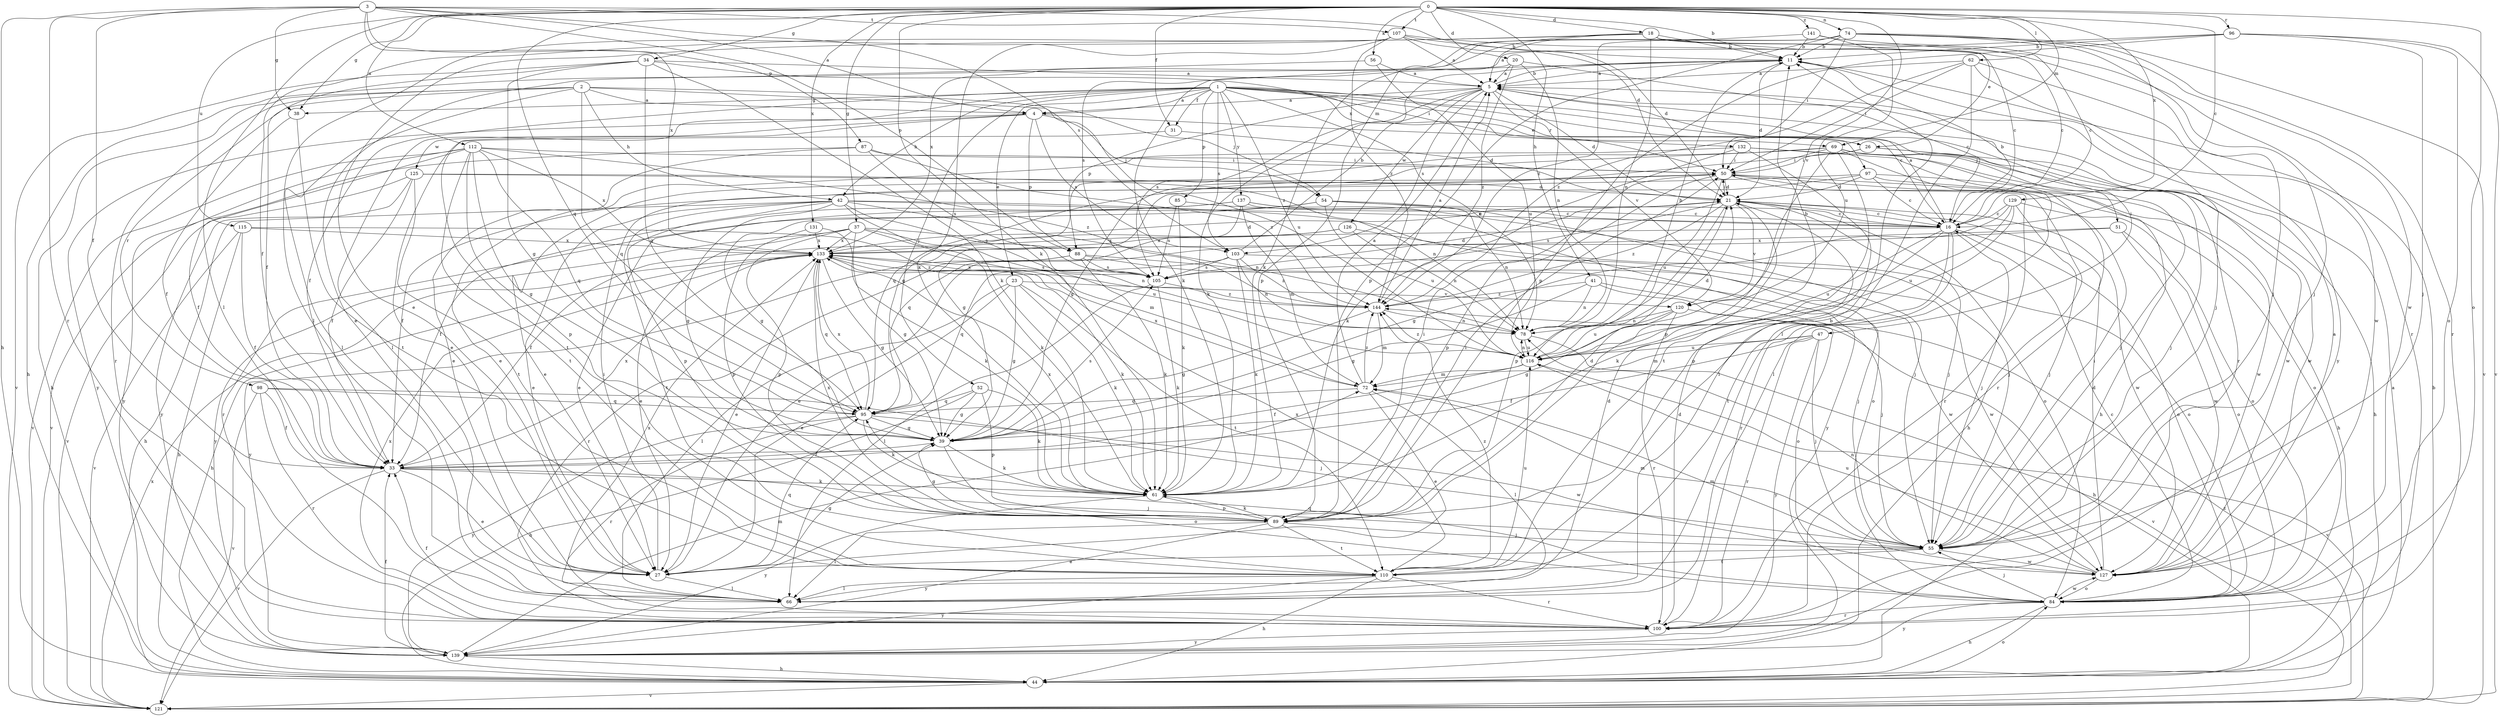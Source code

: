 strict digraph  {
0;
1;
2;
3;
4;
5;
11;
16;
18;
20;
21;
23;
26;
27;
31;
33;
34;
37;
38;
39;
41;
42;
44;
47;
50;
51;
52;
54;
55;
56;
61;
62;
66;
69;
72;
74;
78;
84;
85;
87;
88;
89;
95;
96;
97;
98;
100;
103;
105;
107;
110;
112;
115;
116;
120;
121;
125;
126;
127;
129;
131;
132;
133;
137;
139;
141;
144;
0 -> 11  [label=b];
0 -> 16  [label=c];
0 -> 18  [label=d];
0 -> 20  [label=d];
0 -> 31  [label=f];
0 -> 34  [label=g];
0 -> 37  [label=g];
0 -> 38  [label=g];
0 -> 41  [label=h];
0 -> 56  [label=k];
0 -> 61  [label=k];
0 -> 62  [label=l];
0 -> 66  [label=l];
0 -> 69  [label=m];
0 -> 74  [label=n];
0 -> 84  [label=o];
0 -> 95  [label=q];
0 -> 96  [label=r];
0 -> 107  [label=t];
0 -> 112  [label=u];
0 -> 115  [label=u];
0 -> 120  [label=v];
0 -> 129  [label=x];
0 -> 131  [label=x];
0 -> 141  [label=z];
1 -> 4  [label=a];
1 -> 16  [label=c];
1 -> 23  [label=e];
1 -> 31  [label=f];
1 -> 33  [label=f];
1 -> 38  [label=g];
1 -> 42  [label=h];
1 -> 47  [label=i];
1 -> 51  [label=j];
1 -> 52  [label=j];
1 -> 66  [label=l];
1 -> 69  [label=m];
1 -> 78  [label=n];
1 -> 85  [label=p];
1 -> 97  [label=r];
1 -> 103  [label=s];
1 -> 132  [label=x];
1 -> 137  [label=y];
1 -> 144  [label=z];
2 -> 4  [label=a];
2 -> 42  [label=h];
2 -> 44  [label=h];
2 -> 54  [label=j];
2 -> 66  [label=l];
2 -> 95  [label=q];
2 -> 98  [label=r];
2 -> 100  [label=r];
2 -> 116  [label=u];
3 -> 4  [label=a];
3 -> 21  [label=d];
3 -> 33  [label=f];
3 -> 38  [label=g];
3 -> 44  [label=h];
3 -> 87  [label=p];
3 -> 88  [label=p];
3 -> 100  [label=r];
3 -> 103  [label=s];
3 -> 107  [label=t];
3 -> 133  [label=x];
4 -> 26  [label=e];
4 -> 54  [label=j];
4 -> 88  [label=p];
4 -> 103  [label=s];
4 -> 110  [label=t];
4 -> 125  [label=w];
4 -> 139  [label=y];
5 -> 4  [label=a];
5 -> 11  [label=b];
5 -> 21  [label=d];
5 -> 61  [label=k];
5 -> 88  [label=p];
5 -> 100  [label=r];
5 -> 103  [label=s];
5 -> 105  [label=s];
5 -> 120  [label=v];
5 -> 126  [label=w];
11 -> 5  [label=a];
11 -> 21  [label=d];
11 -> 61  [label=k];
11 -> 127  [label=w];
16 -> 5  [label=a];
16 -> 11  [label=b];
16 -> 55  [label=j];
16 -> 61  [label=k];
16 -> 84  [label=o];
16 -> 100  [label=r];
16 -> 110  [label=t];
16 -> 116  [label=u];
16 -> 133  [label=x];
18 -> 5  [label=a];
18 -> 11  [label=b];
18 -> 16  [label=c];
18 -> 26  [label=e];
18 -> 27  [label=e];
18 -> 33  [label=f];
18 -> 55  [label=j];
18 -> 78  [label=n];
18 -> 89  [label=p];
18 -> 100  [label=r];
20 -> 5  [label=a];
20 -> 16  [label=c];
20 -> 27  [label=e];
20 -> 78  [label=n];
20 -> 144  [label=z];
21 -> 16  [label=c];
21 -> 50  [label=i];
21 -> 55  [label=j];
21 -> 84  [label=o];
21 -> 89  [label=p];
21 -> 105  [label=s];
21 -> 120  [label=v];
21 -> 127  [label=w];
21 -> 144  [label=z];
23 -> 27  [label=e];
23 -> 39  [label=g];
23 -> 61  [label=k];
23 -> 66  [label=l];
23 -> 110  [label=t];
23 -> 120  [label=v];
26 -> 50  [label=i];
26 -> 55  [label=j];
26 -> 95  [label=q];
26 -> 127  [label=w];
27 -> 39  [label=g];
27 -> 50  [label=i];
27 -> 66  [label=l];
27 -> 95  [label=q];
31 -> 21  [label=d];
31 -> 27  [label=e];
33 -> 27  [label=e];
33 -> 55  [label=j];
33 -> 61  [label=k];
33 -> 121  [label=v];
33 -> 133  [label=x];
34 -> 5  [label=a];
34 -> 33  [label=f];
34 -> 39  [label=g];
34 -> 50  [label=i];
34 -> 61  [label=k];
34 -> 95  [label=q];
34 -> 121  [label=v];
37 -> 27  [label=e];
37 -> 39  [label=g];
37 -> 72  [label=m];
37 -> 78  [label=n];
37 -> 89  [label=p];
37 -> 116  [label=u];
37 -> 133  [label=x];
37 -> 139  [label=y];
38 -> 33  [label=f];
38 -> 110  [label=t];
39 -> 33  [label=f];
39 -> 61  [label=k];
39 -> 84  [label=o];
39 -> 105  [label=s];
41 -> 39  [label=g];
41 -> 55  [label=j];
41 -> 78  [label=n];
41 -> 84  [label=o];
41 -> 144  [label=z];
42 -> 16  [label=c];
42 -> 27  [label=e];
42 -> 39  [label=g];
42 -> 44  [label=h];
42 -> 61  [label=k];
42 -> 78  [label=n];
42 -> 84  [label=o];
42 -> 89  [label=p];
42 -> 105  [label=s];
42 -> 110  [label=t];
44 -> 5  [label=a];
44 -> 84  [label=o];
44 -> 121  [label=v];
47 -> 33  [label=f];
47 -> 55  [label=j];
47 -> 72  [label=m];
47 -> 100  [label=r];
47 -> 116  [label=u];
47 -> 139  [label=y];
50 -> 21  [label=d];
50 -> 27  [label=e];
50 -> 44  [label=h];
50 -> 84  [label=o];
50 -> 89  [label=p];
50 -> 100  [label=r];
50 -> 116  [label=u];
51 -> 27  [label=e];
51 -> 84  [label=o];
51 -> 127  [label=w];
51 -> 133  [label=x];
52 -> 39  [label=g];
52 -> 44  [label=h];
52 -> 61  [label=k];
52 -> 89  [label=p];
52 -> 95  [label=q];
54 -> 16  [label=c];
54 -> 39  [label=g];
54 -> 55  [label=j];
54 -> 78  [label=n];
54 -> 100  [label=r];
54 -> 116  [label=u];
55 -> 27  [label=e];
55 -> 50  [label=i];
55 -> 72  [label=m];
55 -> 110  [label=t];
55 -> 127  [label=w];
56 -> 5  [label=a];
56 -> 44  [label=h];
56 -> 116  [label=u];
61 -> 50  [label=i];
61 -> 89  [label=p];
61 -> 133  [label=x];
61 -> 139  [label=y];
62 -> 5  [label=a];
62 -> 50  [label=i];
62 -> 55  [label=j];
62 -> 66  [label=l];
62 -> 139  [label=y];
62 -> 144  [label=z];
66 -> 21  [label=d];
66 -> 133  [label=x];
69 -> 39  [label=g];
69 -> 44  [label=h];
69 -> 50  [label=i];
69 -> 66  [label=l];
69 -> 89  [label=p];
69 -> 95  [label=q];
69 -> 100  [label=r];
69 -> 110  [label=t];
69 -> 127  [label=w];
72 -> 5  [label=a];
72 -> 27  [label=e];
72 -> 66  [label=l];
72 -> 95  [label=q];
72 -> 133  [label=x];
72 -> 144  [label=z];
74 -> 11  [label=b];
74 -> 50  [label=i];
74 -> 55  [label=j];
74 -> 89  [label=p];
74 -> 100  [label=r];
74 -> 105  [label=s];
74 -> 121  [label=v];
74 -> 127  [label=w];
74 -> 133  [label=x];
78 -> 11  [label=b];
78 -> 116  [label=u];
78 -> 121  [label=v];
84 -> 16  [label=c];
84 -> 44  [label=h];
84 -> 55  [label=j];
84 -> 95  [label=q];
84 -> 100  [label=r];
84 -> 127  [label=w];
84 -> 139  [label=y];
85 -> 16  [label=c];
85 -> 61  [label=k];
85 -> 105  [label=s];
87 -> 27  [label=e];
87 -> 50  [label=i];
87 -> 105  [label=s];
87 -> 121  [label=v];
87 -> 144  [label=z];
88 -> 55  [label=j];
88 -> 61  [label=k];
88 -> 100  [label=r];
88 -> 105  [label=s];
88 -> 127  [label=w];
88 -> 139  [label=y];
89 -> 21  [label=d];
89 -> 39  [label=g];
89 -> 50  [label=i];
89 -> 55  [label=j];
89 -> 61  [label=k];
89 -> 66  [label=l];
89 -> 110  [label=t];
89 -> 133  [label=x];
89 -> 139  [label=y];
95 -> 39  [label=g];
95 -> 61  [label=k];
95 -> 100  [label=r];
95 -> 127  [label=w];
95 -> 133  [label=x];
95 -> 139  [label=y];
96 -> 11  [label=b];
96 -> 55  [label=j];
96 -> 61  [label=k];
96 -> 84  [label=o];
96 -> 89  [label=p];
96 -> 121  [label=v];
97 -> 16  [label=c];
97 -> 21  [label=d];
97 -> 33  [label=f];
97 -> 39  [label=g];
97 -> 44  [label=h];
97 -> 127  [label=w];
98 -> 33  [label=f];
98 -> 55  [label=j];
98 -> 95  [label=q];
98 -> 100  [label=r];
98 -> 121  [label=v];
100 -> 21  [label=d];
100 -> 33  [label=f];
100 -> 133  [label=x];
100 -> 139  [label=y];
103 -> 11  [label=b];
103 -> 61  [label=k];
103 -> 78  [label=n];
103 -> 95  [label=q];
103 -> 105  [label=s];
103 -> 127  [label=w];
103 -> 144  [label=z];
105 -> 21  [label=d];
105 -> 61  [label=k];
105 -> 66  [label=l];
105 -> 133  [label=x];
105 -> 144  [label=z];
107 -> 5  [label=a];
107 -> 11  [label=b];
107 -> 16  [label=c];
107 -> 21  [label=d];
107 -> 61  [label=k];
107 -> 66  [label=l];
107 -> 144  [label=z];
110 -> 11  [label=b];
110 -> 44  [label=h];
110 -> 66  [label=l];
110 -> 100  [label=r];
110 -> 116  [label=u];
110 -> 133  [label=x];
110 -> 139  [label=y];
110 -> 144  [label=z];
112 -> 33  [label=f];
112 -> 39  [label=g];
112 -> 50  [label=i];
112 -> 89  [label=p];
112 -> 95  [label=q];
112 -> 110  [label=t];
112 -> 121  [label=v];
112 -> 133  [label=x];
112 -> 139  [label=y];
112 -> 144  [label=z];
115 -> 33  [label=f];
115 -> 44  [label=h];
115 -> 121  [label=v];
115 -> 133  [label=x];
115 -> 144  [label=z];
116 -> 11  [label=b];
116 -> 21  [label=d];
116 -> 33  [label=f];
116 -> 72  [label=m];
116 -> 78  [label=n];
116 -> 121  [label=v];
116 -> 144  [label=z];
120 -> 39  [label=g];
120 -> 44  [label=h];
120 -> 78  [label=n];
120 -> 100  [label=r];
120 -> 116  [label=u];
121 -> 11  [label=b];
121 -> 133  [label=x];
121 -> 144  [label=z];
125 -> 21  [label=d];
125 -> 33  [label=f];
125 -> 78  [label=n];
125 -> 110  [label=t];
125 -> 121  [label=v];
125 -> 139  [label=y];
126 -> 33  [label=f];
126 -> 78  [label=n];
126 -> 84  [label=o];
126 -> 133  [label=x];
127 -> 5  [label=a];
127 -> 21  [label=d];
127 -> 72  [label=m];
127 -> 78  [label=n];
127 -> 84  [label=o];
127 -> 116  [label=u];
129 -> 16  [label=c];
129 -> 39  [label=g];
129 -> 55  [label=j];
129 -> 84  [label=o];
129 -> 89  [label=p];
129 -> 116  [label=u];
131 -> 61  [label=k];
131 -> 89  [label=p];
131 -> 133  [label=x];
132 -> 27  [label=e];
132 -> 44  [label=h];
132 -> 50  [label=i];
132 -> 55  [label=j];
132 -> 61  [label=k];
132 -> 66  [label=l];
133 -> 21  [label=d];
133 -> 27  [label=e];
133 -> 39  [label=g];
133 -> 44  [label=h];
133 -> 61  [label=k];
133 -> 95  [label=q];
133 -> 105  [label=s];
137 -> 16  [label=c];
137 -> 27  [label=e];
137 -> 33  [label=f];
137 -> 55  [label=j];
137 -> 72  [label=m];
137 -> 95  [label=q];
137 -> 139  [label=y];
139 -> 33  [label=f];
139 -> 44  [label=h];
139 -> 72  [label=m];
141 -> 11  [label=b];
141 -> 16  [label=c];
141 -> 116  [label=u];
141 -> 144  [label=z];
144 -> 5  [label=a];
144 -> 39  [label=g];
144 -> 72  [label=m];
144 -> 78  [label=n];
}
